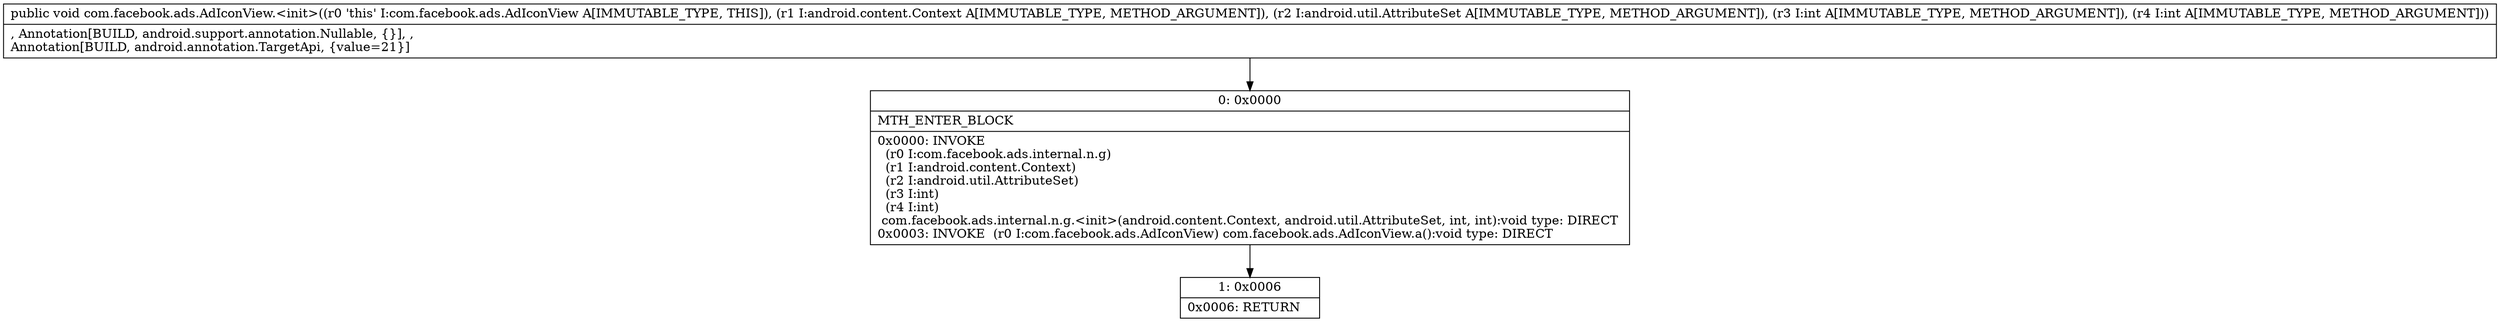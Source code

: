 digraph "CFG forcom.facebook.ads.AdIconView.\<init\>(Landroid\/content\/Context;Landroid\/util\/AttributeSet;II)V" {
Node_0 [shape=record,label="{0\:\ 0x0000|MTH_ENTER_BLOCK\l|0x0000: INVOKE  \l  (r0 I:com.facebook.ads.internal.n.g)\l  (r1 I:android.content.Context)\l  (r2 I:android.util.AttributeSet)\l  (r3 I:int)\l  (r4 I:int)\l com.facebook.ads.internal.n.g.\<init\>(android.content.Context, android.util.AttributeSet, int, int):void type: DIRECT \l0x0003: INVOKE  (r0 I:com.facebook.ads.AdIconView) com.facebook.ads.AdIconView.a():void type: DIRECT \l}"];
Node_1 [shape=record,label="{1\:\ 0x0006|0x0006: RETURN   \l}"];
MethodNode[shape=record,label="{public void com.facebook.ads.AdIconView.\<init\>((r0 'this' I:com.facebook.ads.AdIconView A[IMMUTABLE_TYPE, THIS]), (r1 I:android.content.Context A[IMMUTABLE_TYPE, METHOD_ARGUMENT]), (r2 I:android.util.AttributeSet A[IMMUTABLE_TYPE, METHOD_ARGUMENT]), (r3 I:int A[IMMUTABLE_TYPE, METHOD_ARGUMENT]), (r4 I:int A[IMMUTABLE_TYPE, METHOD_ARGUMENT]))  | , Annotation[BUILD, android.support.annotation.Nullable, \{\}], , \lAnnotation[BUILD, android.annotation.TargetApi, \{value=21\}]\l}"];
MethodNode -> Node_0;
Node_0 -> Node_1;
}

